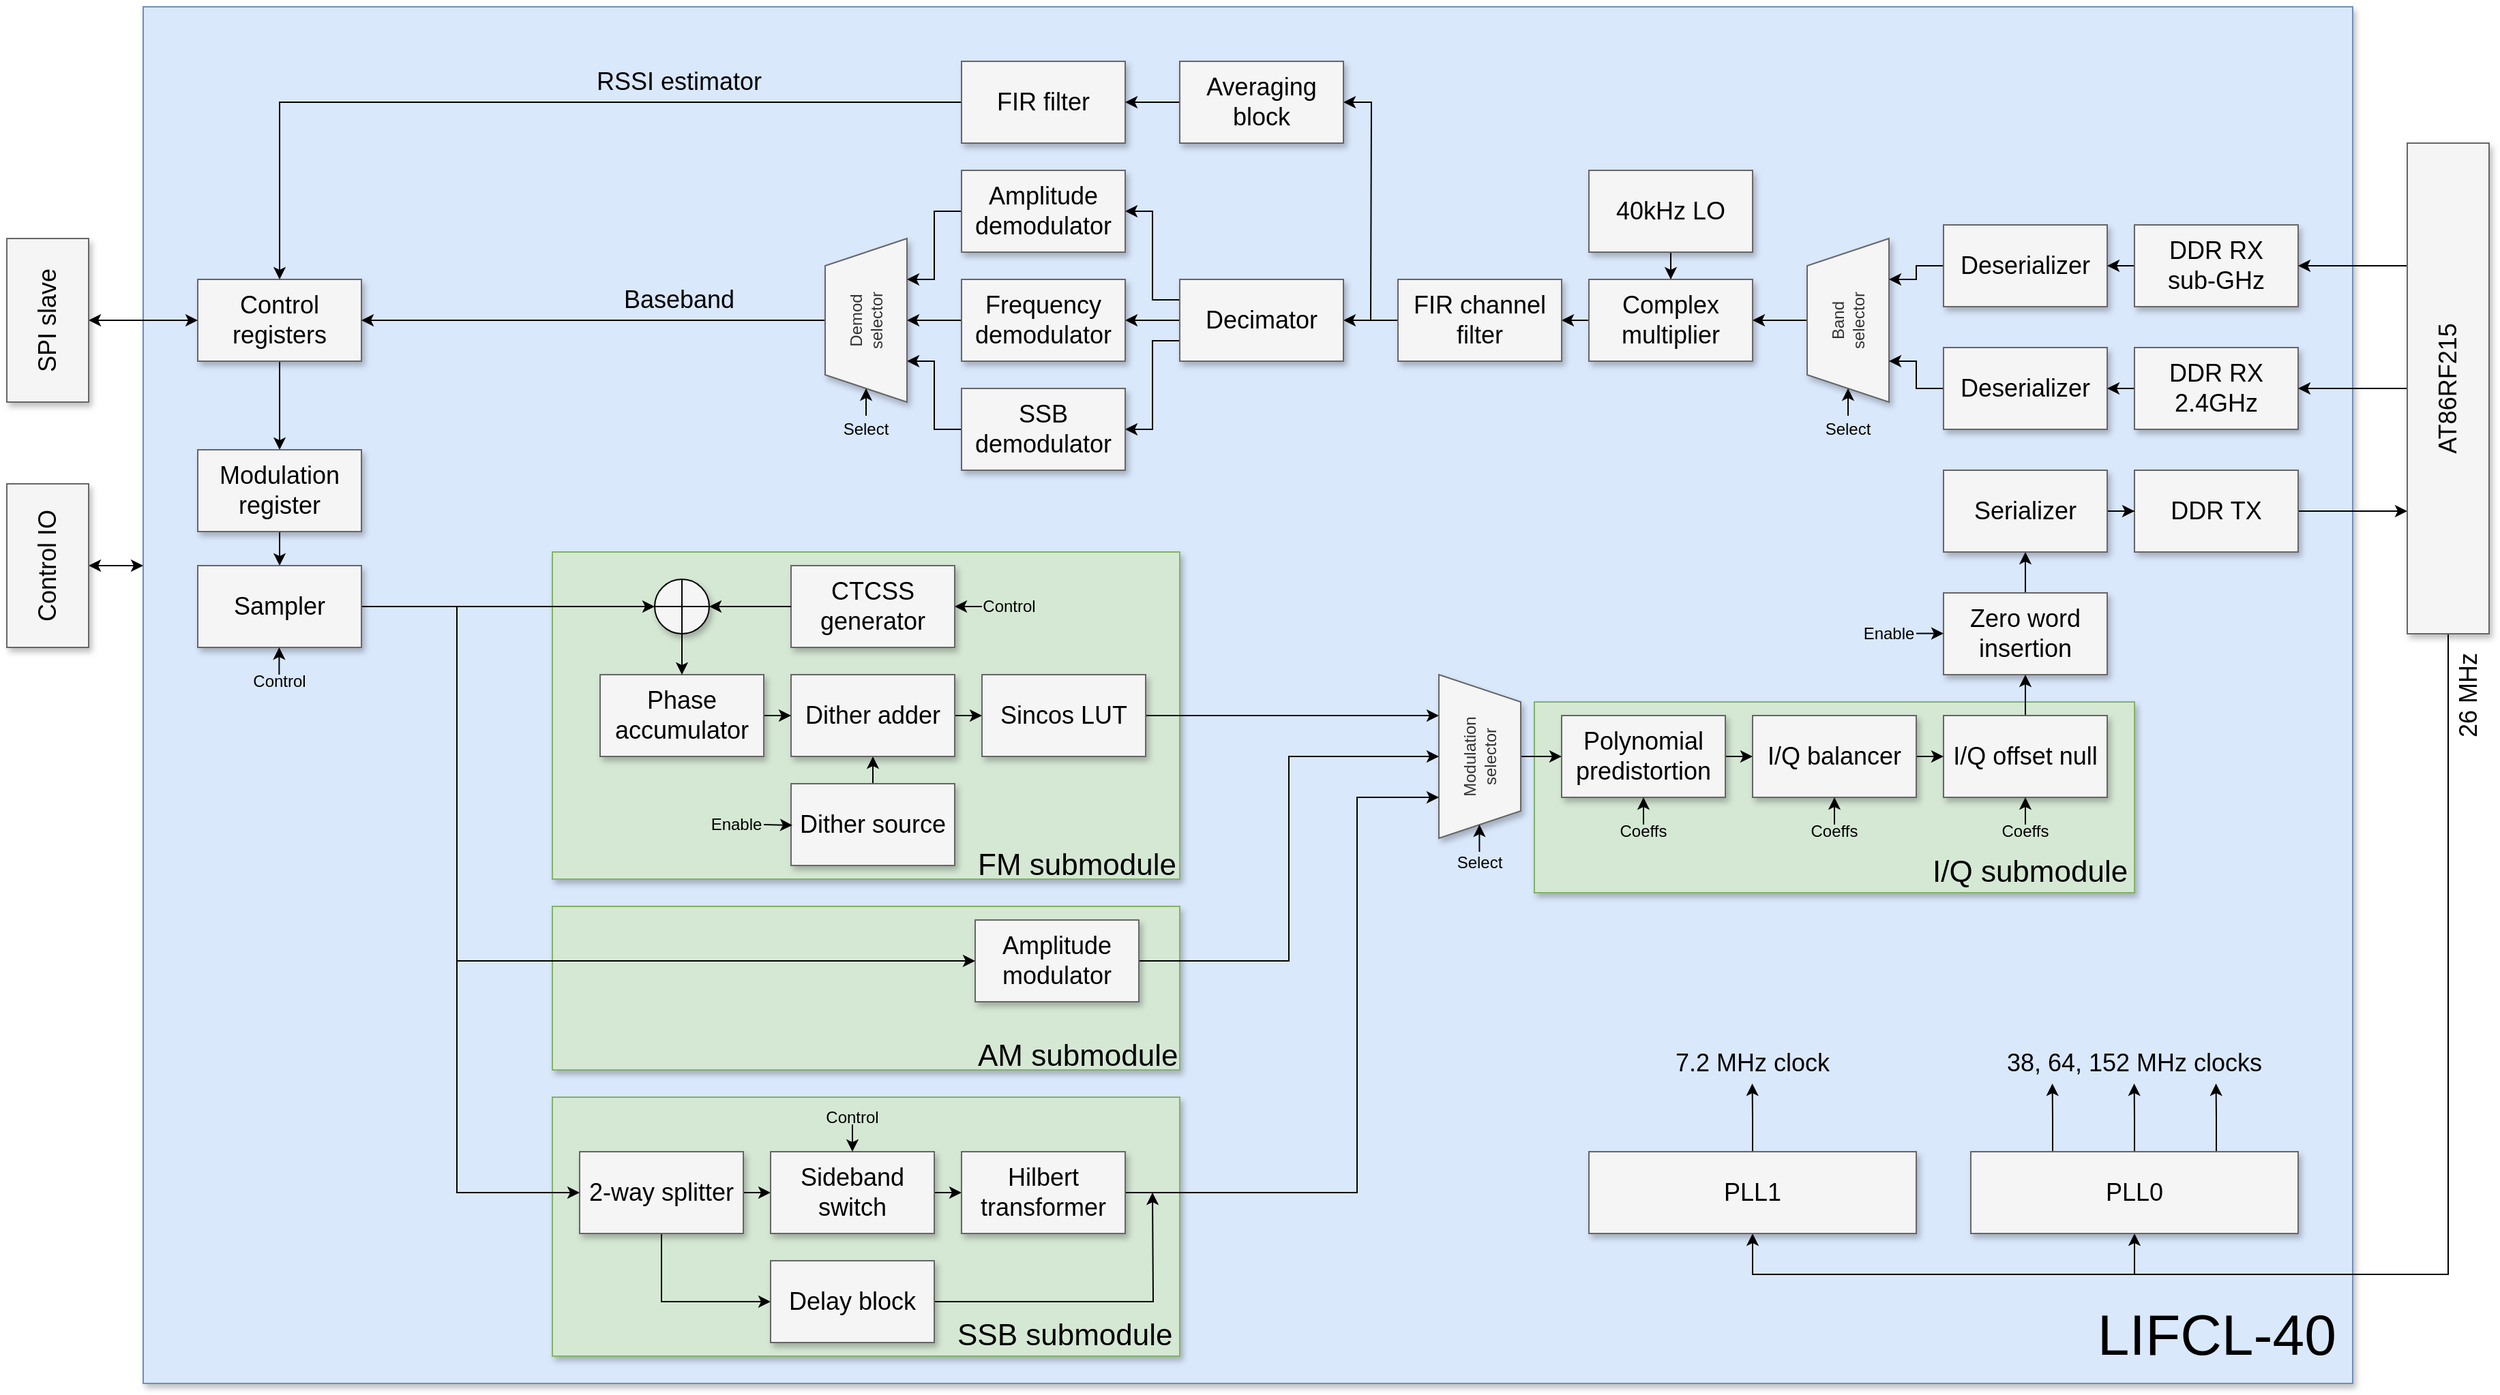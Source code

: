 <mxfile version="21.2.8" type="device">
  <diagram name="Page-1" id="90a13364-a465-7bf4-72fc-28e22215d7a0">
    <mxGraphModel dx="1945" dy="1930" grid="1" gridSize="10" guides="1" tooltips="1" connect="1" arrows="1" fold="1" page="1" pageScale="1.5" pageWidth="1920" pageHeight="1200" background="none" math="0" shadow="0">
      <root>
        <mxCell id="0" style=";html=1;" />
        <mxCell id="1" style=";html=1;" parent="0" />
        <mxCell id="Nv2ZJM5Azdes68pqQ0xc-96" value="" style="rounded=0;whiteSpace=wrap;html=1;shadow=1;glass=0;fillColor=#dae8fc;strokeColor=#6c8ebf;container=0;" parent="1" vertex="1">
          <mxGeometry x="600" y="480" width="1620" height="1010" as="geometry" />
        </mxCell>
        <mxCell id="YffSBHBRbh6OPDNjURyr-24" value="" style="rounded=0;whiteSpace=wrap;html=1;fillColor=#d5e8d4;strokeColor=#82b366;shadow=1;" parent="1" vertex="1">
          <mxGeometry x="1620" y="990" width="440" height="140" as="geometry" />
        </mxCell>
        <mxCell id="6D3V5bIXzJbrIAl-vdKd-8" value="" style="rounded=0;whiteSpace=wrap;html=1;fillColor=#d5e8d4;strokeColor=#82b366;shadow=1;" parent="1" vertex="1">
          <mxGeometry x="900" y="880" width="460" height="240" as="geometry" />
        </mxCell>
        <mxCell id="Nv2ZJM5Azdes68pqQ0xc-43" value="" style="edgeStyle=orthogonalEdgeStyle;rounded=0;orthogonalLoop=1;jettySize=auto;html=1;" parent="1" source="bJu8V4bGNB0CwvxjwAMf-3" target="Nv2ZJM5Azdes68pqQ0xc-41" edge="1">
          <mxGeometry relative="1" as="geometry" />
        </mxCell>
        <mxCell id="bJu8V4bGNB0CwvxjwAMf-3" value="DDR RX&lt;br&gt;sub-GHz" style="whiteSpace=wrap;html=1;shadow=1;fontSize=18;fillColor=#f5f5f5;strokeColor=#666666;" parent="1" vertex="1">
          <mxGeometry x="2060" y="640" width="120" height="60" as="geometry" />
        </mxCell>
        <mxCell id="Nv2ZJM5Azdes68pqQ0xc-44" value="" style="edgeStyle=orthogonalEdgeStyle;rounded=0;orthogonalLoop=1;jettySize=auto;html=1;" parent="1" source="bJu8V4bGNB0CwvxjwAMf-5" target="Nv2ZJM5Azdes68pqQ0xc-42" edge="1">
          <mxGeometry relative="1" as="geometry" />
        </mxCell>
        <mxCell id="bJu8V4bGNB0CwvxjwAMf-5" value="DDR RX&lt;br&gt;2.4GHz" style="whiteSpace=wrap;html=1;shadow=1;fontSize=18;fillColor=#f5f5f5;strokeColor=#666666;" parent="1" vertex="1">
          <mxGeometry x="2060" y="730" width="120" height="60" as="geometry" />
        </mxCell>
        <mxCell id="YffSBHBRbh6OPDNjURyr-13" style="edgeStyle=orthogonalEdgeStyle;rounded=0;orthogonalLoop=1;jettySize=auto;html=1;exitX=1;exitY=0.5;exitDx=0;exitDy=0;entryX=0.25;entryY=0;entryDx=0;entryDy=0;" parent="1" source="bJu8V4bGNB0CwvxjwAMf-6" target="Nv2ZJM5Azdes68pqQ0xc-15" edge="1">
          <mxGeometry relative="1" as="geometry" />
        </mxCell>
        <mxCell id="bJu8V4bGNB0CwvxjwAMf-6" value="DDR TX" style="whiteSpace=wrap;html=1;shadow=1;fontSize=18;fillColor=#f5f5f5;strokeColor=#666666;" parent="1" vertex="1">
          <mxGeometry x="2060" y="820" width="120" height="60" as="geometry" />
        </mxCell>
        <mxCell id="5j33_QuICFPkO5fonPvE-3" style="edgeStyle=orthogonalEdgeStyle;rounded=0;orthogonalLoop=1;jettySize=auto;html=1;exitX=0.5;exitY=0;exitDx=0;exitDy=0;" parent="1" source="bJu8V4bGNB0CwvxjwAMf-7" edge="1">
          <mxGeometry relative="1" as="geometry">
            <mxPoint x="1779.778" y="1270" as="targetPoint" />
          </mxGeometry>
        </mxCell>
        <mxCell id="5j33_QuICFPkO5fonPvE-12" style="edgeStyle=orthogonalEdgeStyle;rounded=0;orthogonalLoop=1;jettySize=auto;html=1;exitX=0.5;exitY=1;exitDx=0;exitDy=0;startArrow=classic;startFill=1;endArrow=none;endFill=0;" parent="1" source="bJu8V4bGNB0CwvxjwAMf-7" edge="1">
          <mxGeometry relative="1" as="geometry">
            <mxPoint x="2060" y="1410.0" as="targetPoint" />
            <Array as="points">
              <mxPoint x="1780" y="1410" />
            </Array>
          </mxGeometry>
        </mxCell>
        <mxCell id="bJu8V4bGNB0CwvxjwAMf-7" value="PLL1" style="whiteSpace=wrap;html=1;shadow=1;fontSize=18;fillColor=#f5f5f5;strokeColor=#666666;direction=east;" parent="1" vertex="1">
          <mxGeometry x="1660" y="1320" width="240" height="60" as="geometry" />
        </mxCell>
        <mxCell id="Nv2ZJM5Azdes68pqQ0xc-12" value="&lt;font style=&quot;font-size: 18px;&quot;&gt;7.2 MHz clock&lt;/font&gt;" style="text;html=1;strokeColor=none;fillColor=none;align=center;verticalAlign=middle;whiteSpace=wrap;rounded=0;direction=east;" parent="1" vertex="1">
          <mxGeometry x="1680" y="1240" width="200" height="30" as="geometry" />
        </mxCell>
        <mxCell id="Nv2ZJM5Azdes68pqQ0xc-106" style="edgeStyle=orthogonalEdgeStyle;rounded=0;orthogonalLoop=1;jettySize=auto;html=1;exitX=1;exitY=0.5;exitDx=0;exitDy=0;startArrow=none;startFill=0;endArrow=classic;endFill=1;" parent="1" source="Nv2ZJM5Azdes68pqQ0xc-13" target="Nv2ZJM5Azdes68pqQ0xc-25" edge="1">
          <mxGeometry relative="1" as="geometry" />
        </mxCell>
        <mxCell id="Nv2ZJM5Azdes68pqQ0xc-13" value="Phase accumulator" style="whiteSpace=wrap;html=1;shadow=1;fontSize=18;fillColor=#f5f5f5;strokeColor=#666666;" parent="1" vertex="1">
          <mxGeometry x="935" y="970" width="120" height="60" as="geometry" />
        </mxCell>
        <mxCell id="Nv2ZJM5Azdes68pqQ0xc-22" style="edgeStyle=orthogonalEdgeStyle;rounded=0;orthogonalLoop=1;jettySize=auto;html=1;exitX=0.75;exitY=0;exitDx=0;exitDy=0;entryX=1;entryY=0.5;entryDx=0;entryDy=0;" parent="1" source="Nv2ZJM5Azdes68pqQ0xc-15" target="bJu8V4bGNB0CwvxjwAMf-3" edge="1">
          <mxGeometry relative="1" as="geometry" />
        </mxCell>
        <mxCell id="Nv2ZJM5Azdes68pqQ0xc-23" style="edgeStyle=orthogonalEdgeStyle;rounded=0;orthogonalLoop=1;jettySize=auto;html=1;exitX=0.5;exitY=0;exitDx=0;exitDy=0;entryX=1;entryY=0.5;entryDx=0;entryDy=0;" parent="1" source="Nv2ZJM5Azdes68pqQ0xc-15" target="bJu8V4bGNB0CwvxjwAMf-5" edge="1">
          <mxGeometry relative="1" as="geometry" />
        </mxCell>
        <mxCell id="5j33_QuICFPkO5fonPvE-8" style="edgeStyle=orthogonalEdgeStyle;rounded=0;orthogonalLoop=1;jettySize=auto;html=1;exitX=0;exitY=0.5;exitDx=0;exitDy=0;entryX=0.5;entryY=1;entryDx=0;entryDy=0;" parent="1" source="Nv2ZJM5Azdes68pqQ0xc-15" target="H7sROJZ5ojz0b0a_24bi-4" edge="1">
          <mxGeometry relative="1" as="geometry">
            <Array as="points">
              <mxPoint x="2290" y="1410" />
              <mxPoint x="2060" y="1410" />
            </Array>
          </mxGeometry>
        </mxCell>
        <mxCell id="Nv2ZJM5Azdes68pqQ0xc-15" value="AT86RF215" style="whiteSpace=wrap;html=1;shadow=1;fontSize=18;fillColor=#f5f5f5;strokeColor=#666666;rotation=-90;" parent="1" vertex="1">
          <mxGeometry x="2110" y="730" width="360" height="60" as="geometry" />
        </mxCell>
        <mxCell id="Nv2ZJM5Azdes68pqQ0xc-100" style="edgeStyle=orthogonalEdgeStyle;rounded=0;orthogonalLoop=1;jettySize=auto;html=1;exitX=0.5;exitY=0;exitDx=0;exitDy=0;entryX=0.5;entryY=1;entryDx=0;entryDy=0;startArrow=none;startFill=0;" parent="1" source="Nv2ZJM5Azdes68pqQ0xc-24" target="Nv2ZJM5Azdes68pqQ0xc-25" edge="1">
          <mxGeometry relative="1" as="geometry" />
        </mxCell>
        <mxCell id="Nv2ZJM5Azdes68pqQ0xc-24" value="Dither source" style="whiteSpace=wrap;html=1;shadow=1;fontSize=18;fillColor=#f5f5f5;strokeColor=#666666;" parent="1" vertex="1">
          <mxGeometry x="1075" y="1050" width="120" height="60" as="geometry" />
        </mxCell>
        <mxCell id="Nv2ZJM5Azdes68pqQ0xc-107" style="edgeStyle=orthogonalEdgeStyle;rounded=0;orthogonalLoop=1;jettySize=auto;html=1;exitX=1;exitY=0.5;exitDx=0;exitDy=0;entryX=0;entryY=0.5;entryDx=0;entryDy=0;startArrow=none;startFill=0;endArrow=classic;endFill=1;" parent="1" source="Nv2ZJM5Azdes68pqQ0xc-25" target="Nv2ZJM5Azdes68pqQ0xc-28" edge="1">
          <mxGeometry relative="1" as="geometry" />
        </mxCell>
        <mxCell id="Nv2ZJM5Azdes68pqQ0xc-25" value="Dither adder" style="whiteSpace=wrap;html=1;shadow=1;fontSize=18;fillColor=#f5f5f5;strokeColor=#666666;" parent="1" vertex="1">
          <mxGeometry x="1075" y="970" width="120" height="60" as="geometry" />
        </mxCell>
        <mxCell id="H7sROJZ5ojz0b0a_24bi-111" style="edgeStyle=orthogonalEdgeStyle;rounded=0;orthogonalLoop=1;jettySize=auto;html=1;exitX=1;exitY=0.5;exitDx=0;exitDy=0;entryX=0.25;entryY=1;entryDx=0;entryDy=0;" parent="1" source="Nv2ZJM5Azdes68pqQ0xc-28" target="Nv2ZJM5Azdes68pqQ0xc-34" edge="1">
          <mxGeometry relative="1" as="geometry" />
        </mxCell>
        <mxCell id="Nv2ZJM5Azdes68pqQ0xc-28" value="Sincos LUT" style="whiteSpace=wrap;html=1;shadow=1;fontSize=18;fillColor=#f5f5f5;strokeColor=#666666;" parent="1" vertex="1">
          <mxGeometry x="1215" y="970" width="120" height="60" as="geometry" />
        </mxCell>
        <mxCell id="H7sROJZ5ojz0b0a_24bi-61" style="edgeStyle=orthogonalEdgeStyle;rounded=0;orthogonalLoop=1;jettySize=auto;html=1;exitX=0.5;exitY=1;exitDx=0;exitDy=0;entryX=0.5;entryY=0;entryDx=0;entryDy=0;" parent="1" source="Nv2ZJM5Azdes68pqQ0xc-31" target="Nv2ZJM5Azdes68pqQ0xc-62" edge="1">
          <mxGeometry relative="1" as="geometry" />
        </mxCell>
        <mxCell id="Nv2ZJM5Azdes68pqQ0xc-31" value="Control registers" style="whiteSpace=wrap;html=1;shadow=1;fontSize=18;fillColor=#f5f5f5;strokeColor=#666666;" parent="1" vertex="1">
          <mxGeometry x="640" y="680" width="120" height="60" as="geometry" />
        </mxCell>
        <mxCell id="6D3V5bIXzJbrIAl-vdKd-28" value="" style="edgeStyle=orthogonalEdgeStyle;rounded=0;orthogonalLoop=1;jettySize=auto;html=1;startArrow=classic;startFill=1;endArrow=classic;endFill=1;" parent="1" source="Nv2ZJM5Azdes68pqQ0xc-32" target="Nv2ZJM5Azdes68pqQ0xc-31" edge="1">
          <mxGeometry relative="1" as="geometry" />
        </mxCell>
        <mxCell id="Nv2ZJM5Azdes68pqQ0xc-32" value="SPI slave" style="whiteSpace=wrap;html=1;shadow=1;fontSize=18;fillColor=#f5f5f5;strokeColor=#666666;direction=east;rotation=-90;" parent="1" vertex="1">
          <mxGeometry x="470" y="680" width="120" height="60" as="geometry" />
        </mxCell>
        <mxCell id="Nv2ZJM5Azdes68pqQ0xc-50" value="" style="edgeStyle=orthogonalEdgeStyle;rounded=0;orthogonalLoop=1;jettySize=auto;html=1;" parent="1" source="Nv2ZJM5Azdes68pqQ0xc-33" target="Nv2ZJM5Azdes68pqQ0xc-35" edge="1">
          <mxGeometry relative="1" as="geometry" />
        </mxCell>
        <mxCell id="Nv2ZJM5Azdes68pqQ0xc-33" value="40kHz LO" style="whiteSpace=wrap;html=1;shadow=1;fontSize=18;fillColor=#f5f5f5;strokeColor=#666666;glass=0;" parent="1" vertex="1">
          <mxGeometry x="1660" y="600" width="120" height="60" as="geometry" />
        </mxCell>
        <mxCell id="YffSBHBRbh6OPDNjURyr-9" style="edgeStyle=orthogonalEdgeStyle;rounded=0;orthogonalLoop=1;jettySize=auto;html=1;exitX=0.5;exitY=0;exitDx=0;exitDy=0;entryX=0;entryY=0.5;entryDx=0;entryDy=0;" parent="1" source="Nv2ZJM5Azdes68pqQ0xc-34" target="6D3V5bIXzJbrIAl-vdKd-2" edge="1">
          <mxGeometry relative="1" as="geometry" />
        </mxCell>
        <mxCell id="Nv2ZJM5Azdes68pqQ0xc-34" value="Modulation&lt;br&gt;selector" style="shape=trapezoid;perimeter=trapezoidPerimeter;whiteSpace=wrap;html=1;fixedSize=1;fillColor=#f5f5f5;fontColor=#333333;strokeColor=#666666;shadow=1;direction=west;rotation=-90;" parent="1" vertex="1">
          <mxGeometry x="1520" y="1000" width="120" height="60" as="geometry" />
        </mxCell>
        <mxCell id="Nv2ZJM5Azdes68pqQ0xc-51" style="edgeStyle=orthogonalEdgeStyle;rounded=0;orthogonalLoop=1;jettySize=auto;html=1;exitX=0;exitY=0.5;exitDx=0;exitDy=0;entryX=1;entryY=0.5;entryDx=0;entryDy=0;" parent="1" source="Nv2ZJM5Azdes68pqQ0xc-35" target="Nv2ZJM5Azdes68pqQ0xc-46" edge="1">
          <mxGeometry relative="1" as="geometry" />
        </mxCell>
        <mxCell id="Nv2ZJM5Azdes68pqQ0xc-35" value="Complex multiplier" style="whiteSpace=wrap;html=1;shadow=1;fontSize=18;fillColor=#f5f5f5;strokeColor=#666666;glass=0;" parent="1" vertex="1">
          <mxGeometry x="1660" y="680" width="120" height="60" as="geometry" />
        </mxCell>
        <mxCell id="6D3V5bIXzJbrIAl-vdKd-20" style="edgeStyle=orthogonalEdgeStyle;rounded=0;orthogonalLoop=1;jettySize=auto;html=1;exitX=0.5;exitY=0;exitDx=0;exitDy=0;entryX=1;entryY=0.5;entryDx=0;entryDy=0;startArrow=none;startFill=0;endArrow=classic;endFill=1;" parent="1" source="Nv2ZJM5Azdes68pqQ0xc-36" target="Nv2ZJM5Azdes68pqQ0xc-35" edge="1">
          <mxGeometry relative="1" as="geometry" />
        </mxCell>
        <mxCell id="Nv2ZJM5Azdes68pqQ0xc-36" value="Band&lt;br&gt;selector" style="shape=trapezoid;perimeter=trapezoidPerimeter;whiteSpace=wrap;html=1;fixedSize=1;fillColor=#f5f5f5;fontColor=#333333;strokeColor=#666666;shadow=1;direction=east;rotation=-90;" parent="1" vertex="1">
          <mxGeometry x="1790" y="680" width="120" height="60" as="geometry" />
        </mxCell>
        <mxCell id="6D3V5bIXzJbrIAl-vdKd-22" style="edgeStyle=orthogonalEdgeStyle;rounded=0;orthogonalLoop=1;jettySize=auto;html=1;exitX=0;exitY=0.5;exitDx=0;exitDy=0;entryX=0.75;entryY=1;entryDx=0;entryDy=0;startArrow=none;startFill=0;endArrow=classic;endFill=1;" parent="1" source="Nv2ZJM5Azdes68pqQ0xc-41" target="Nv2ZJM5Azdes68pqQ0xc-36" edge="1">
          <mxGeometry relative="1" as="geometry" />
        </mxCell>
        <mxCell id="Nv2ZJM5Azdes68pqQ0xc-41" value="Deserializer" style="whiteSpace=wrap;html=1;shadow=1;fontSize=18;fillColor=#f5f5f5;strokeColor=#666666;glass=0;" parent="1" vertex="1">
          <mxGeometry x="1920" y="640" width="120" height="60" as="geometry" />
        </mxCell>
        <mxCell id="6D3V5bIXzJbrIAl-vdKd-23" style="edgeStyle=orthogonalEdgeStyle;rounded=0;orthogonalLoop=1;jettySize=auto;html=1;exitX=0;exitY=0.5;exitDx=0;exitDy=0;entryX=0.25;entryY=1;entryDx=0;entryDy=0;startArrow=none;startFill=0;endArrow=classic;endFill=1;" parent="1" source="Nv2ZJM5Azdes68pqQ0xc-42" target="Nv2ZJM5Azdes68pqQ0xc-36" edge="1">
          <mxGeometry relative="1" as="geometry" />
        </mxCell>
        <mxCell id="Nv2ZJM5Azdes68pqQ0xc-42" value="Deserializer" style="whiteSpace=wrap;html=1;shadow=1;fontSize=18;fillColor=#f5f5f5;strokeColor=#666666;glass=0;" parent="1" vertex="1">
          <mxGeometry x="1920" y="730" width="120" height="60" as="geometry" />
        </mxCell>
        <mxCell id="Nv2ZJM5Azdes68pqQ0xc-53" style="edgeStyle=orthogonalEdgeStyle;rounded=0;orthogonalLoop=1;jettySize=auto;html=1;exitX=0;exitY=0.5;exitDx=0;exitDy=0;entryX=1;entryY=0.5;entryDx=0;entryDy=0;" parent="1" source="Nv2ZJM5Azdes68pqQ0xc-46" target="Nv2ZJM5Azdes68pqQ0xc-52" edge="1">
          <mxGeometry relative="1" as="geometry" />
        </mxCell>
        <mxCell id="Nv2ZJM5Azdes68pqQ0xc-46" value="FIR channel filter" style="whiteSpace=wrap;html=1;shadow=1;fontSize=18;fillColor=#f5f5f5;strokeColor=#666666;glass=0;" parent="1" vertex="1">
          <mxGeometry x="1520" y="680" width="120" height="60" as="geometry" />
        </mxCell>
        <mxCell id="Nv2ZJM5Azdes68pqQ0xc-56" style="edgeStyle=orthogonalEdgeStyle;rounded=0;orthogonalLoop=1;jettySize=auto;html=1;exitX=0;exitY=0.25;exitDx=0;exitDy=0;entryX=1;entryY=0.5;entryDx=0;entryDy=0;" parent="1" source="Nv2ZJM5Azdes68pqQ0xc-52" target="Nv2ZJM5Azdes68pqQ0xc-54" edge="1">
          <mxGeometry relative="1" as="geometry" />
        </mxCell>
        <mxCell id="Nv2ZJM5Azdes68pqQ0xc-58" value="" style="edgeStyle=orthogonalEdgeStyle;rounded=0;orthogonalLoop=1;jettySize=auto;html=1;" parent="1" source="Nv2ZJM5Azdes68pqQ0xc-52" target="Nv2ZJM5Azdes68pqQ0xc-55" edge="1">
          <mxGeometry relative="1" as="geometry" />
        </mxCell>
        <mxCell id="Nv2ZJM5Azdes68pqQ0xc-60" style="edgeStyle=orthogonalEdgeStyle;rounded=0;orthogonalLoop=1;jettySize=auto;html=1;exitX=0;exitY=0.75;exitDx=0;exitDy=0;entryX=1;entryY=0.5;entryDx=0;entryDy=0;" parent="1" source="Nv2ZJM5Azdes68pqQ0xc-52" target="Nv2ZJM5Azdes68pqQ0xc-59" edge="1">
          <mxGeometry relative="1" as="geometry" />
        </mxCell>
        <mxCell id="Nv2ZJM5Azdes68pqQ0xc-52" value="Decimator" style="whiteSpace=wrap;html=1;shadow=1;fontSize=18;fillColor=#f5f5f5;strokeColor=#666666;glass=0;" parent="1" vertex="1">
          <mxGeometry x="1360" y="680" width="120" height="60" as="geometry" />
        </mxCell>
        <mxCell id="Nv2ZJM5Azdes68pqQ0xc-75" style="edgeStyle=orthogonalEdgeStyle;rounded=0;orthogonalLoop=1;jettySize=auto;html=1;exitX=0;exitY=0.5;exitDx=0;exitDy=0;entryX=0.75;entryY=1;entryDx=0;entryDy=0;" parent="1" source="Nv2ZJM5Azdes68pqQ0xc-54" target="Nv2ZJM5Azdes68pqQ0xc-71" edge="1">
          <mxGeometry relative="1" as="geometry" />
        </mxCell>
        <mxCell id="Nv2ZJM5Azdes68pqQ0xc-54" value="Amplitude demodulator" style="whiteSpace=wrap;html=1;shadow=1;fontSize=18;fillColor=#f5f5f5;strokeColor=#666666;glass=0;" parent="1" vertex="1">
          <mxGeometry x="1200" y="600" width="120" height="60" as="geometry" />
        </mxCell>
        <mxCell id="Nv2ZJM5Azdes68pqQ0xc-73" value="" style="edgeStyle=orthogonalEdgeStyle;rounded=0;orthogonalLoop=1;jettySize=auto;html=1;" parent="1" source="Nv2ZJM5Azdes68pqQ0xc-55" target="Nv2ZJM5Azdes68pqQ0xc-71" edge="1">
          <mxGeometry relative="1" as="geometry" />
        </mxCell>
        <mxCell id="Nv2ZJM5Azdes68pqQ0xc-55" value="Frequency demodulator" style="whiteSpace=wrap;html=1;shadow=1;fontSize=18;fillColor=#f5f5f5;strokeColor=#666666;glass=0;" parent="1" vertex="1">
          <mxGeometry x="1200" y="680" width="120" height="60" as="geometry" />
        </mxCell>
        <mxCell id="Nv2ZJM5Azdes68pqQ0xc-74" style="edgeStyle=orthogonalEdgeStyle;rounded=0;orthogonalLoop=1;jettySize=auto;html=1;exitX=0;exitY=0.5;exitDx=0;exitDy=0;entryX=0.25;entryY=1;entryDx=0;entryDy=0;" parent="1" source="Nv2ZJM5Azdes68pqQ0xc-59" target="Nv2ZJM5Azdes68pqQ0xc-71" edge="1">
          <mxGeometry relative="1" as="geometry" />
        </mxCell>
        <mxCell id="Nv2ZJM5Azdes68pqQ0xc-59" value="SSB demodulator" style="whiteSpace=wrap;html=1;shadow=1;fontSize=18;fillColor=#f5f5f5;strokeColor=#666666;glass=0;" parent="1" vertex="1">
          <mxGeometry x="1200" y="760" width="120" height="60" as="geometry" />
        </mxCell>
        <mxCell id="H7sROJZ5ojz0b0a_24bi-118" style="edgeStyle=orthogonalEdgeStyle;rounded=0;orthogonalLoop=1;jettySize=auto;html=1;exitX=0.5;exitY=1;exitDx=0;exitDy=0;entryX=0.5;entryY=0;entryDx=0;entryDy=0;" parent="1" source="Nv2ZJM5Azdes68pqQ0xc-62" target="H7sROJZ5ojz0b0a_24bi-104" edge="1">
          <mxGeometry relative="1" as="geometry" />
        </mxCell>
        <mxCell id="Nv2ZJM5Azdes68pqQ0xc-62" value="Modulation register" style="whiteSpace=wrap;html=1;shadow=1;fontSize=18;fillColor=#f5f5f5;strokeColor=#666666;glass=0;" parent="1" vertex="1">
          <mxGeometry x="640" y="805" width="120" height="60" as="geometry" />
        </mxCell>
        <mxCell id="H7sROJZ5ojz0b0a_24bi-69" style="edgeStyle=orthogonalEdgeStyle;rounded=0;orthogonalLoop=1;jettySize=auto;html=1;exitX=0.5;exitY=0;exitDx=0;exitDy=0;entryX=0.5;entryY=1;entryDx=0;entryDy=0;" parent="1" source="Nv2ZJM5Azdes68pqQ0xc-68" target="Nv2ZJM5Azdes68pqQ0xc-69" edge="1">
          <mxGeometry relative="1" as="geometry" />
        </mxCell>
        <mxCell id="Nv2ZJM5Azdes68pqQ0xc-68" value="Zero word&lt;br&gt;insertion" style="whiteSpace=wrap;html=1;shadow=1;fontSize=18;fillColor=#f5f5f5;strokeColor=#666666;glass=0;" parent="1" vertex="1">
          <mxGeometry x="1920" y="910" width="120" height="60" as="geometry" />
        </mxCell>
        <mxCell id="Nv2ZJM5Azdes68pqQ0xc-84" value="" style="edgeStyle=orthogonalEdgeStyle;rounded=0;orthogonalLoop=1;jettySize=auto;html=1;" parent="1" source="Nv2ZJM5Azdes68pqQ0xc-69" target="bJu8V4bGNB0CwvxjwAMf-6" edge="1">
          <mxGeometry relative="1" as="geometry" />
        </mxCell>
        <mxCell id="Nv2ZJM5Azdes68pqQ0xc-69" value="Serializer" style="whiteSpace=wrap;html=1;shadow=1;fontSize=18;fillColor=#f5f5f5;strokeColor=#666666;glass=0;" parent="1" vertex="1">
          <mxGeometry x="1920" y="820" width="120" height="60" as="geometry" />
        </mxCell>
        <mxCell id="Nv2ZJM5Azdes68pqQ0xc-88" value="" style="edgeStyle=orthogonalEdgeStyle;rounded=0;orthogonalLoop=1;jettySize=auto;html=1;" parent="1" source="Nv2ZJM5Azdes68pqQ0xc-71" target="Nv2ZJM5Azdes68pqQ0xc-31" edge="1">
          <mxGeometry relative="1" as="geometry" />
        </mxCell>
        <mxCell id="Nv2ZJM5Azdes68pqQ0xc-71" value="Demod&lt;br&gt;selector" style="shape=trapezoid;perimeter=trapezoidPerimeter;whiteSpace=wrap;html=1;fixedSize=1;fillColor=#f5f5f5;fontColor=#333333;strokeColor=#666666;shadow=1;direction=east;rotation=-90;" parent="1" vertex="1">
          <mxGeometry x="1070" y="680" width="120" height="60" as="geometry" />
        </mxCell>
        <mxCell id="Nv2ZJM5Azdes68pqQ0xc-79" value="Enable" style="text;html=1;strokeColor=none;fillColor=none;align=center;verticalAlign=middle;whiteSpace=wrap;rounded=0;" parent="1" vertex="1">
          <mxGeometry x="935" y="1065" width="200" height="30" as="geometry" />
        </mxCell>
        <mxCell id="Nv2ZJM5Azdes68pqQ0xc-80" value="" style="edgeStyle=orthogonalEdgeStyle;rounded=0;orthogonalLoop=1;jettySize=auto;html=1;" parent="1" edge="1">
          <mxGeometry relative="1" as="geometry">
            <mxPoint x="1579.71" y="1100" as="sourcePoint" />
            <mxPoint x="1579.71" y="1080" as="targetPoint" />
          </mxGeometry>
        </mxCell>
        <mxCell id="Nv2ZJM5Azdes68pqQ0xc-81" value="Select" style="text;html=1;strokeColor=none;fillColor=none;align=center;verticalAlign=middle;whiteSpace=wrap;rounded=0;" parent="1" vertex="1">
          <mxGeometry x="1480" y="1093" width="200" height="30" as="geometry" />
        </mxCell>
        <mxCell id="Nv2ZJM5Azdes68pqQ0xc-82" value="" style="edgeStyle=orthogonalEdgeStyle;rounded=0;orthogonalLoop=1;jettySize=auto;html=1;" parent="1" edge="1">
          <mxGeometry relative="1" as="geometry">
            <mxPoint x="1850" y="780" as="sourcePoint" />
            <mxPoint x="1850" y="760" as="targetPoint" />
          </mxGeometry>
        </mxCell>
        <mxCell id="Nv2ZJM5Azdes68pqQ0xc-83" value="Select" style="text;html=1;strokeColor=none;fillColor=none;align=center;verticalAlign=middle;whiteSpace=wrap;rounded=0;" parent="1" vertex="1">
          <mxGeometry x="1750" y="775" width="200" height="30" as="geometry" />
        </mxCell>
        <mxCell id="Nv2ZJM5Azdes68pqQ0xc-86" value="Enable" style="text;html=1;strokeColor=none;fillColor=none;align=center;verticalAlign=middle;whiteSpace=wrap;rounded=0;" parent="1" vertex="1">
          <mxGeometry x="1780" y="925" width="200" height="30" as="geometry" />
        </mxCell>
        <mxCell id="6D3V5bIXzJbrIAl-vdKd-27" value="" style="edgeStyle=orthogonalEdgeStyle;rounded=0;orthogonalLoop=1;jettySize=auto;html=1;startArrow=classic;startFill=1;endArrow=classic;endFill=1;" parent="1" source="Nv2ZJM5Azdes68pqQ0xc-90" edge="1">
          <mxGeometry relative="1" as="geometry">
            <mxPoint x="600" y="890" as="targetPoint" />
          </mxGeometry>
        </mxCell>
        <mxCell id="Nv2ZJM5Azdes68pqQ0xc-90" value="Control IO" style="whiteSpace=wrap;html=1;shadow=1;fontSize=18;fillColor=#f5f5f5;strokeColor=#666666;direction=east;rotation=-90;" parent="1" vertex="1">
          <mxGeometry x="470" y="860" width="120" height="60" as="geometry" />
        </mxCell>
        <mxCell id="Nv2ZJM5Azdes68pqQ0xc-94" value="" style="edgeStyle=orthogonalEdgeStyle;rounded=0;orthogonalLoop=1;jettySize=auto;html=1;" parent="1" edge="1">
          <mxGeometry relative="1" as="geometry">
            <mxPoint x="1130" y="780" as="sourcePoint" />
            <mxPoint x="1130" y="760" as="targetPoint" />
          </mxGeometry>
        </mxCell>
        <mxCell id="Nv2ZJM5Azdes68pqQ0xc-95" value="Select" style="text;html=1;strokeColor=none;fillColor=none;align=center;verticalAlign=middle;whiteSpace=wrap;rounded=0;" parent="1" vertex="1">
          <mxGeometry x="1030" y="775" width="200" height="30" as="geometry" />
        </mxCell>
        <mxCell id="Nv2ZJM5Azdes68pqQ0xc-99" value="" style="edgeStyle=orthogonalEdgeStyle;rounded=0;orthogonalLoop=1;jettySize=auto;html=1;startArrow=none;startFill=0;" parent="1" target="Nv2ZJM5Azdes68pqQ0xc-24" edge="1">
          <mxGeometry relative="1" as="geometry">
            <mxPoint x="1055" y="1080" as="sourcePoint" />
          </mxGeometry>
        </mxCell>
        <mxCell id="Nv2ZJM5Azdes68pqQ0xc-109" value="LIFCL-40" style="text;html=1;strokeColor=none;fillColor=none;align=right;verticalAlign=middle;whiteSpace=wrap;rounded=0;fontSize=42;" parent="1" vertex="1">
          <mxGeometry x="2010" y="1440" width="200" height="30" as="geometry" />
        </mxCell>
        <mxCell id="YffSBHBRbh6OPDNjURyr-10" style="edgeStyle=orthogonalEdgeStyle;rounded=0;orthogonalLoop=1;jettySize=auto;html=1;exitX=1;exitY=0.5;exitDx=0;exitDy=0;entryX=0;entryY=0.5;entryDx=0;entryDy=0;" parent="1" source="6D3V5bIXzJbrIAl-vdKd-2" target="YffSBHBRbh6OPDNjURyr-1" edge="1">
          <mxGeometry relative="1" as="geometry" />
        </mxCell>
        <mxCell id="6D3V5bIXzJbrIAl-vdKd-2" value="Polynomial predistortion" style="whiteSpace=wrap;html=1;shadow=1;fontSize=18;fillColor=#f5f5f5;strokeColor=#666666;glass=0;" parent="1" vertex="1">
          <mxGeometry x="1640" y="1000" width="120" height="60" as="geometry" />
        </mxCell>
        <mxCell id="YffSBHBRbh6OPDNjURyr-15" style="edgeStyle=orthogonalEdgeStyle;rounded=0;orthogonalLoop=1;jettySize=auto;html=1;exitX=0.5;exitY=0;exitDx=0;exitDy=0;entryX=0.5;entryY=1;entryDx=0;entryDy=0;" parent="1" source="6D3V5bIXzJbrIAl-vdKd-5" target="Nv2ZJM5Azdes68pqQ0xc-68" edge="1">
          <mxGeometry relative="1" as="geometry" />
        </mxCell>
        <mxCell id="6D3V5bIXzJbrIAl-vdKd-5" value="I/Q offset null" style="whiteSpace=wrap;html=1;shadow=1;fontSize=18;fillColor=#f5f5f5;strokeColor=#666666;glass=0;" parent="1" vertex="1">
          <mxGeometry x="1920" y="1000" width="120" height="60" as="geometry" />
        </mxCell>
        <mxCell id="6D3V5bIXzJbrIAl-vdKd-9" value="FM submodule" style="text;html=1;strokeColor=none;fillColor=none;align=left;verticalAlign=middle;whiteSpace=wrap;rounded=0;fontSize=22;" parent="1" vertex="1">
          <mxGeometry x="1210" y="1095" width="250" height="30" as="geometry" />
        </mxCell>
        <mxCell id="YffSBHBRbh6OPDNjURyr-11" style="edgeStyle=orthogonalEdgeStyle;rounded=0;orthogonalLoop=1;jettySize=auto;html=1;exitX=1;exitY=0.5;exitDx=0;exitDy=0;entryX=0;entryY=0.5;entryDx=0;entryDy=0;" parent="1" source="YffSBHBRbh6OPDNjURyr-1" target="6D3V5bIXzJbrIAl-vdKd-5" edge="1">
          <mxGeometry relative="1" as="geometry" />
        </mxCell>
        <mxCell id="YffSBHBRbh6OPDNjURyr-1" value="I/Q balancer" style="whiteSpace=wrap;html=1;shadow=1;fontSize=18;fillColor=#f5f5f5;strokeColor=#666666;glass=0;" parent="1" vertex="1">
          <mxGeometry x="1780" y="1000" width="120" height="60" as="geometry" />
        </mxCell>
        <mxCell id="YffSBHBRbh6OPDNjURyr-5" value="Coeffs" style="text;html=1;strokeColor=none;fillColor=none;align=center;verticalAlign=middle;whiteSpace=wrap;rounded=0;" parent="1" vertex="1">
          <mxGeometry x="1600" y="1070" width="200" height="30" as="geometry" />
        </mxCell>
        <mxCell id="YffSBHBRbh6OPDNjURyr-19" value="" style="edgeStyle=orthogonalEdgeStyle;rounded=0;orthogonalLoop=1;jettySize=auto;html=1;exitX=0.5;exitY=0.333;exitDx=0;exitDy=0;exitPerimeter=0;entryX=0.5;entryY=1;entryDx=0;entryDy=0;" parent="1" source="YffSBHBRbh6OPDNjURyr-5" target="6D3V5bIXzJbrIAl-vdKd-2" edge="1">
          <mxGeometry relative="1" as="geometry">
            <mxPoint x="1710" y="990" as="sourcePoint" />
            <mxPoint x="1709.7" y="1010" as="targetPoint" />
            <Array as="points">
              <mxPoint x="1700" y="1070" />
              <mxPoint x="1700" y="1070" />
            </Array>
          </mxGeometry>
        </mxCell>
        <mxCell id="YffSBHBRbh6OPDNjURyr-20" value="Coeffs" style="text;html=1;strokeColor=none;fillColor=none;align=center;verticalAlign=middle;whiteSpace=wrap;rounded=0;" parent="1" vertex="1">
          <mxGeometry x="1740" y="1070" width="200" height="30" as="geometry" />
        </mxCell>
        <mxCell id="YffSBHBRbh6OPDNjURyr-21" value="" style="edgeStyle=orthogonalEdgeStyle;rounded=0;orthogonalLoop=1;jettySize=auto;html=1;exitX=0.5;exitY=0.333;exitDx=0;exitDy=0;exitPerimeter=0;entryX=0.5;entryY=1;entryDx=0;entryDy=0;" parent="1" source="YffSBHBRbh6OPDNjURyr-20" edge="1">
          <mxGeometry relative="1" as="geometry">
            <mxPoint x="1850" y="990" as="sourcePoint" />
            <mxPoint x="1840" y="1060.0" as="targetPoint" />
            <Array as="points">
              <mxPoint x="1840" y="1070" />
              <mxPoint x="1840" y="1070" />
            </Array>
          </mxGeometry>
        </mxCell>
        <mxCell id="YffSBHBRbh6OPDNjURyr-22" value="Coeffs" style="text;html=1;strokeColor=none;fillColor=none;align=center;verticalAlign=middle;whiteSpace=wrap;rounded=0;" parent="1" vertex="1">
          <mxGeometry x="1880" y="1070" width="200" height="30" as="geometry" />
        </mxCell>
        <mxCell id="YffSBHBRbh6OPDNjURyr-23" value="" style="edgeStyle=orthogonalEdgeStyle;rounded=0;orthogonalLoop=1;jettySize=auto;html=1;exitX=0.5;exitY=0.333;exitDx=0;exitDy=0;exitPerimeter=0;entryX=0.5;entryY=1;entryDx=0;entryDy=0;" parent="1" source="YffSBHBRbh6OPDNjURyr-22" edge="1">
          <mxGeometry relative="1" as="geometry">
            <mxPoint x="1990" y="990" as="sourcePoint" />
            <mxPoint x="1980" y="1060.0" as="targetPoint" />
            <Array as="points">
              <mxPoint x="1980" y="1070" />
              <mxPoint x="1980" y="1070" />
            </Array>
          </mxGeometry>
        </mxCell>
        <mxCell id="YffSBHBRbh6OPDNjURyr-25" value="I/Q submodule" style="text;html=1;strokeColor=none;fillColor=none;align=left;verticalAlign=middle;whiteSpace=wrap;rounded=0;fontSize=22;" parent="1" vertex="1">
          <mxGeometry x="1910" y="1100" width="250" height="30" as="geometry" />
        </mxCell>
        <mxCell id="5j33_QuICFPkO5fonPvE-5" style="edgeStyle=orthogonalEdgeStyle;rounded=0;orthogonalLoop=1;jettySize=auto;html=1;exitX=0.25;exitY=0;exitDx=0;exitDy=0;" parent="1" source="H7sROJZ5ojz0b0a_24bi-4" edge="1">
          <mxGeometry relative="1" as="geometry">
            <mxPoint x="1999.778" y="1270" as="targetPoint" />
          </mxGeometry>
        </mxCell>
        <mxCell id="5j33_QuICFPkO5fonPvE-6" style="edgeStyle=orthogonalEdgeStyle;rounded=0;orthogonalLoop=1;jettySize=auto;html=1;exitX=0.5;exitY=0;exitDx=0;exitDy=0;" parent="1" source="H7sROJZ5ojz0b0a_24bi-4" edge="1">
          <mxGeometry relative="1" as="geometry">
            <mxPoint x="2059.778" y="1270" as="targetPoint" />
          </mxGeometry>
        </mxCell>
        <mxCell id="5j33_QuICFPkO5fonPvE-7" style="edgeStyle=orthogonalEdgeStyle;rounded=0;orthogonalLoop=1;jettySize=auto;html=1;exitX=0.75;exitY=0;exitDx=0;exitDy=0;" parent="1" source="H7sROJZ5ojz0b0a_24bi-4" edge="1">
          <mxGeometry relative="1" as="geometry">
            <mxPoint x="2119.778" y="1270" as="targetPoint" />
          </mxGeometry>
        </mxCell>
        <mxCell id="H7sROJZ5ojz0b0a_24bi-4" value="PLL0" style="whiteSpace=wrap;html=1;shadow=1;fontSize=18;fillColor=#f5f5f5;strokeColor=#666666;direction=east;" parent="1" vertex="1">
          <mxGeometry x="1940" y="1320" width="240" height="60" as="geometry" />
        </mxCell>
        <mxCell id="H7sROJZ5ojz0b0a_24bi-5" value="&lt;font style=&quot;font-size: 18px;&quot;&gt;38, 64, 152 MHz clocks&lt;/font&gt;" style="text;html=1;strokeColor=none;fillColor=none;align=center;verticalAlign=middle;whiteSpace=wrap;rounded=0;direction=east;" parent="1" vertex="1">
          <mxGeometry x="1960" y="1240" width="200" height="30" as="geometry" />
        </mxCell>
        <mxCell id="H7sROJZ5ojz0b0a_24bi-9" value="CTCSS generator" style="whiteSpace=wrap;html=1;shadow=1;fontSize=18;fillColor=#f5f5f5;strokeColor=#666666;" parent="1" vertex="1">
          <mxGeometry x="1075" y="890" width="120" height="60" as="geometry" />
        </mxCell>
        <mxCell id="H7sROJZ5ojz0b0a_24bi-57" style="edgeStyle=orthogonalEdgeStyle;rounded=0;orthogonalLoop=1;jettySize=auto;html=1;exitX=0;exitY=0.5;exitDx=0;exitDy=0;entryX=1;entryY=0.5;entryDx=0;entryDy=0;" parent="1" source="H7sROJZ5ojz0b0a_24bi-9" target="H7sROJZ5ojz0b0a_24bi-11" edge="1">
          <mxGeometry relative="1" as="geometry" />
        </mxCell>
        <mxCell id="H7sROJZ5ojz0b0a_24bi-58" style="edgeStyle=orthogonalEdgeStyle;rounded=0;orthogonalLoop=1;jettySize=auto;html=1;exitX=0.5;exitY=1;exitDx=0;exitDy=0;entryX=0.5;entryY=0;entryDx=0;entryDy=0;" parent="1" source="H7sROJZ5ojz0b0a_24bi-11" target="Nv2ZJM5Azdes68pqQ0xc-13" edge="1">
          <mxGeometry relative="1" as="geometry" />
        </mxCell>
        <mxCell id="H7sROJZ5ojz0b0a_24bi-11" value="" style="ellipse;whiteSpace=wrap;html=1;aspect=fixed;fillColor=#f5f5f5;shadow=1;" parent="1" vertex="1">
          <mxGeometry x="975" y="900" width="40" height="40" as="geometry" />
        </mxCell>
        <mxCell id="H7sROJZ5ojz0b0a_24bi-12" value="" style="endArrow=none;html=1;rounded=0;entryX=0.5;entryY=0;entryDx=0;entryDy=0;exitX=0.5;exitY=1;exitDx=0;exitDy=0;" parent="1" source="H7sROJZ5ojz0b0a_24bi-11" target="H7sROJZ5ojz0b0a_24bi-11" edge="1">
          <mxGeometry width="50" height="50" relative="1" as="geometry">
            <mxPoint x="1245" y="930" as="sourcePoint" />
            <mxPoint x="1295" y="880" as="targetPoint" />
          </mxGeometry>
        </mxCell>
        <mxCell id="H7sROJZ5ojz0b0a_24bi-13" value="" style="endArrow=none;html=1;rounded=0;exitX=0;exitY=0.5;exitDx=0;exitDy=0;entryX=1;entryY=0.5;entryDx=0;entryDy=0;" parent="1" source="H7sROJZ5ojz0b0a_24bi-11" target="H7sROJZ5ojz0b0a_24bi-11" edge="1">
          <mxGeometry width="50" height="50" relative="1" as="geometry">
            <mxPoint x="1255" y="940" as="sourcePoint" />
            <mxPoint x="1305" y="890" as="targetPoint" />
          </mxGeometry>
        </mxCell>
        <mxCell id="H7sROJZ5ojz0b0a_24bi-36" value="" style="rounded=0;whiteSpace=wrap;html=1;fillColor=#d5e8d4;strokeColor=#82b366;shadow=1;" parent="1" vertex="1">
          <mxGeometry x="900" y="1280" width="460" height="190" as="geometry" />
        </mxCell>
        <mxCell id="H7sROJZ5ojz0b0a_24bi-63" style="edgeStyle=orthogonalEdgeStyle;rounded=0;orthogonalLoop=1;jettySize=auto;html=1;exitX=1;exitY=0.5;exitDx=0;exitDy=0;entryX=0;entryY=0.5;entryDx=0;entryDy=0;" parent="1" source="H7sROJZ5ojz0b0a_24bi-38" target="H7sROJZ5ojz0b0a_24bi-49" edge="1">
          <mxGeometry relative="1" as="geometry" />
        </mxCell>
        <mxCell id="H7sROJZ5ojz0b0a_24bi-64" style="edgeStyle=orthogonalEdgeStyle;rounded=0;orthogonalLoop=1;jettySize=auto;html=1;exitX=0.5;exitY=1;exitDx=0;exitDy=0;entryX=0;entryY=0.5;entryDx=0;entryDy=0;" parent="1" source="H7sROJZ5ojz0b0a_24bi-38" target="H7sROJZ5ojz0b0a_24bi-42" edge="1">
          <mxGeometry relative="1" as="geometry" />
        </mxCell>
        <mxCell id="H7sROJZ5ojz0b0a_24bi-38" value="2-way splitter" style="whiteSpace=wrap;html=1;shadow=1;fontSize=18;fillColor=#f5f5f5;strokeColor=#666666;" parent="1" vertex="1">
          <mxGeometry x="920" y="1320" width="120" height="60" as="geometry" />
        </mxCell>
        <mxCell id="dikk6X-pF4bb0Kzj7Zox-10" style="edgeStyle=orthogonalEdgeStyle;rounded=0;orthogonalLoop=1;jettySize=auto;html=1;exitX=1;exitY=0.5;exitDx=0;exitDy=0;" parent="1" source="H7sROJZ5ojz0b0a_24bi-42" edge="1">
          <mxGeometry relative="1" as="geometry">
            <mxPoint x="1340" y="1350" as="targetPoint" />
          </mxGeometry>
        </mxCell>
        <mxCell id="H7sROJZ5ojz0b0a_24bi-42" value="Delay block" style="whiteSpace=wrap;html=1;shadow=1;fontSize=18;fillColor=#f5f5f5;strokeColor=#666666;" parent="1" vertex="1">
          <mxGeometry x="1060" y="1400" width="120" height="60" as="geometry" />
        </mxCell>
        <mxCell id="H7sROJZ5ojz0b0a_24bi-47" value="SSB submodule" style="text;html=1;strokeColor=none;fillColor=none;align=left;verticalAlign=middle;whiteSpace=wrap;rounded=0;fontSize=22;" parent="1" vertex="1">
          <mxGeometry x="1195" y="1440" width="250" height="30" as="geometry" />
        </mxCell>
        <mxCell id="H7sROJZ5ojz0b0a_24bi-66" style="edgeStyle=orthogonalEdgeStyle;rounded=0;orthogonalLoop=1;jettySize=auto;html=1;exitX=1;exitY=0.5;exitDx=0;exitDy=0;entryX=0;entryY=0.5;entryDx=0;entryDy=0;" parent="1" source="H7sROJZ5ojz0b0a_24bi-49" target="H7sROJZ5ojz0b0a_24bi-65" edge="1">
          <mxGeometry relative="1" as="geometry" />
        </mxCell>
        <mxCell id="H7sROJZ5ojz0b0a_24bi-49" value="Sideband switch" style="whiteSpace=wrap;html=1;shadow=1;fontSize=18;fillColor=#f5f5f5;strokeColor=#666666;" parent="1" vertex="1">
          <mxGeometry x="1060" y="1320" width="120" height="60" as="geometry" />
        </mxCell>
        <mxCell id="H7sROJZ5ojz0b0a_24bi-53" value="Control" style="text;html=1;strokeColor=none;fillColor=none;align=center;verticalAlign=middle;whiteSpace=wrap;rounded=0;" parent="1" vertex="1">
          <mxGeometry x="1020" y="1280" width="200" height="30" as="geometry" />
        </mxCell>
        <mxCell id="H7sROJZ5ojz0b0a_24bi-54" value="" style="edgeStyle=orthogonalEdgeStyle;rounded=0;orthogonalLoop=1;jettySize=auto;html=1;startArrow=none;startFill=0;" parent="1" edge="1">
          <mxGeometry relative="1" as="geometry">
            <mxPoint x="1120" y="1300" as="sourcePoint" />
            <mxPoint x="1120" y="1320" as="targetPoint" />
          </mxGeometry>
        </mxCell>
        <mxCell id="H7sROJZ5ojz0b0a_24bi-55" value="Control" style="text;html=1;strokeColor=none;fillColor=none;align=center;verticalAlign=middle;whiteSpace=wrap;rounded=0;" parent="1" vertex="1">
          <mxGeometry x="1135" y="905" width="200" height="30" as="geometry" />
        </mxCell>
        <mxCell id="H7sROJZ5ojz0b0a_24bi-56" value="" style="edgeStyle=orthogonalEdgeStyle;rounded=0;orthogonalLoop=1;jettySize=auto;html=1;startArrow=none;startFill=0;endArrow=classic;endFill=1;" parent="1" edge="1">
          <mxGeometry relative="1" as="geometry">
            <mxPoint x="1215" y="920" as="sourcePoint" />
            <mxPoint x="1195" y="920" as="targetPoint" />
          </mxGeometry>
        </mxCell>
        <mxCell id="dikk6X-pF4bb0Kzj7Zox-9" style="edgeStyle=orthogonalEdgeStyle;rounded=0;orthogonalLoop=1;jettySize=auto;html=1;exitX=1;exitY=0.5;exitDx=0;exitDy=0;entryX=0.75;entryY=1;entryDx=0;entryDy=0;" parent="1" source="H7sROJZ5ojz0b0a_24bi-65" target="Nv2ZJM5Azdes68pqQ0xc-34" edge="1">
          <mxGeometry relative="1" as="geometry">
            <Array as="points">
              <mxPoint x="1490" y="1350" />
              <mxPoint x="1490" y="1060" />
            </Array>
          </mxGeometry>
        </mxCell>
        <mxCell id="H7sROJZ5ojz0b0a_24bi-65" value="Hilbert transformer" style="whiteSpace=wrap;html=1;shadow=1;fontSize=18;fillColor=#f5f5f5;strokeColor=#666666;" parent="1" vertex="1">
          <mxGeometry x="1200" y="1320" width="120" height="60" as="geometry" />
        </mxCell>
        <mxCell id="H7sROJZ5ojz0b0a_24bi-84" value="" style="rounded=0;whiteSpace=wrap;html=1;fillColor=#d5e8d4;strokeColor=#82b366;shadow=1;" parent="1" vertex="1">
          <mxGeometry x="900" y="1140" width="460" height="120" as="geometry" />
        </mxCell>
        <mxCell id="H7sROJZ5ojz0b0a_24bi-70" style="edgeStyle=orthogonalEdgeStyle;rounded=0;orthogonalLoop=1;jettySize=auto;html=1;exitX=1;exitY=0.5;exitDx=0;exitDy=0;entryX=0;entryY=0.5;entryDx=0;entryDy=0;" parent="1" edge="1">
          <mxGeometry relative="1" as="geometry">
            <mxPoint x="1900" y="939.76" as="sourcePoint" />
            <mxPoint x="1920" y="939.76" as="targetPoint" />
          </mxGeometry>
        </mxCell>
        <mxCell id="H7sROJZ5ojz0b0a_24bi-114" style="edgeStyle=orthogonalEdgeStyle;rounded=0;orthogonalLoop=1;jettySize=auto;html=1;exitX=1;exitY=0.5;exitDx=0;exitDy=0;entryX=0.5;entryY=1;entryDx=0;entryDy=0;" parent="1" source="H7sROJZ5ojz0b0a_24bi-87" target="Nv2ZJM5Azdes68pqQ0xc-34" edge="1">
          <mxGeometry relative="1" as="geometry" />
        </mxCell>
        <mxCell id="H7sROJZ5ojz0b0a_24bi-87" value="Amplitude modulator" style="whiteSpace=wrap;html=1;shadow=1;fontSize=18;fillColor=#f5f5f5;strokeColor=#666666;" parent="1" vertex="1">
          <mxGeometry x="1210" y="1150" width="120" height="60" as="geometry" />
        </mxCell>
        <mxCell id="H7sROJZ5ojz0b0a_24bi-96" value="AM submodule" style="text;html=1;strokeColor=none;fillColor=none;align=left;verticalAlign=middle;whiteSpace=wrap;rounded=0;fontSize=22;" parent="1" vertex="1">
          <mxGeometry x="1210" y="1235" width="250" height="30" as="geometry" />
        </mxCell>
        <mxCell id="H7sROJZ5ojz0b0a_24bi-109" style="edgeStyle=orthogonalEdgeStyle;rounded=0;orthogonalLoop=1;jettySize=auto;html=1;exitX=1;exitY=0.5;exitDx=0;exitDy=0;entryX=0;entryY=0.5;entryDx=0;entryDy=0;" parent="1" source="H7sROJZ5ojz0b0a_24bi-104" target="H7sROJZ5ojz0b0a_24bi-11" edge="1">
          <mxGeometry relative="1" as="geometry" />
        </mxCell>
        <mxCell id="H7sROJZ5ojz0b0a_24bi-112" style="edgeStyle=orthogonalEdgeStyle;rounded=0;orthogonalLoop=1;jettySize=auto;html=1;exitX=1;exitY=0.5;exitDx=0;exitDy=0;entryX=0;entryY=0.5;entryDx=0;entryDy=0;" parent="1" source="H7sROJZ5ojz0b0a_24bi-104" target="H7sROJZ5ojz0b0a_24bi-87" edge="1">
          <mxGeometry relative="1" as="geometry">
            <Array as="points">
              <mxPoint x="830" y="920" />
              <mxPoint x="830" y="1180" />
            </Array>
          </mxGeometry>
        </mxCell>
        <mxCell id="H7sROJZ5ojz0b0a_24bi-113" style="edgeStyle=orthogonalEdgeStyle;rounded=0;orthogonalLoop=1;jettySize=auto;html=1;exitX=1;exitY=0.5;exitDx=0;exitDy=0;entryX=0;entryY=0.5;entryDx=0;entryDy=0;" parent="1" source="H7sROJZ5ojz0b0a_24bi-104" target="H7sROJZ5ojz0b0a_24bi-38" edge="1">
          <mxGeometry relative="1" as="geometry">
            <Array as="points">
              <mxPoint x="830" y="920" />
              <mxPoint x="830" y="1350" />
            </Array>
          </mxGeometry>
        </mxCell>
        <mxCell id="H7sROJZ5ojz0b0a_24bi-104" value="Sampler" style="whiteSpace=wrap;html=1;shadow=1;fontSize=18;fillColor=#f5f5f5;strokeColor=#666666;" parent="1" vertex="1">
          <mxGeometry x="640" y="890" width="120" height="60" as="geometry" />
        </mxCell>
        <mxCell id="H7sROJZ5ojz0b0a_24bi-106" value="Control" style="text;html=1;strokeColor=none;fillColor=none;align=center;verticalAlign=middle;whiteSpace=wrap;rounded=0;" parent="1" vertex="1">
          <mxGeometry x="600" y="960" width="200" height="30" as="geometry" />
        </mxCell>
        <mxCell id="H7sROJZ5ojz0b0a_24bi-107" value="" style="edgeStyle=orthogonalEdgeStyle;rounded=0;orthogonalLoop=1;jettySize=auto;html=1;startArrow=none;startFill=0;" parent="1" edge="1">
          <mxGeometry relative="1" as="geometry">
            <mxPoint x="699.69" y="970" as="sourcePoint" />
            <mxPoint x="699.69" y="950" as="targetPoint" />
          </mxGeometry>
        </mxCell>
        <mxCell id="dikk6X-pF4bb0Kzj7Zox-5" style="edgeStyle=orthogonalEdgeStyle;rounded=0;orthogonalLoop=1;jettySize=auto;html=1;exitX=0;exitY=0.5;exitDx=0;exitDy=0;entryX=0.5;entryY=0;entryDx=0;entryDy=0;" parent="1" source="dikk6X-pF4bb0Kzj7Zox-1" target="Nv2ZJM5Azdes68pqQ0xc-31" edge="1">
          <mxGeometry relative="1" as="geometry" />
        </mxCell>
        <mxCell id="dikk6X-pF4bb0Kzj7Zox-1" value="FIR filter" style="whiteSpace=wrap;html=1;shadow=1;fontSize=18;fillColor=#f5f5f5;strokeColor=#666666;glass=0;" parent="1" vertex="1">
          <mxGeometry x="1200" y="520" width="120" height="60" as="geometry" />
        </mxCell>
        <mxCell id="dikk6X-pF4bb0Kzj7Zox-3" style="edgeStyle=orthogonalEdgeStyle;rounded=0;orthogonalLoop=1;jettySize=auto;html=1;exitX=1;exitY=0.5;exitDx=0;exitDy=0;startArrow=classic;startFill=1;endArrow=none;endFill=0;" parent="1" source="dikk6X-pF4bb0Kzj7Zox-2" edge="1">
          <mxGeometry relative="1" as="geometry">
            <mxPoint x="1500" y="710" as="targetPoint" />
          </mxGeometry>
        </mxCell>
        <mxCell id="dikk6X-pF4bb0Kzj7Zox-4" value="" style="edgeStyle=orthogonalEdgeStyle;rounded=0;orthogonalLoop=1;jettySize=auto;html=1;" parent="1" source="dikk6X-pF4bb0Kzj7Zox-2" target="dikk6X-pF4bb0Kzj7Zox-1" edge="1">
          <mxGeometry relative="1" as="geometry" />
        </mxCell>
        <mxCell id="dikk6X-pF4bb0Kzj7Zox-2" value="Averaging block" style="whiteSpace=wrap;html=1;shadow=1;fontSize=18;fillColor=#f5f5f5;strokeColor=#666666;glass=0;" parent="1" vertex="1">
          <mxGeometry x="1360" y="520" width="120" height="60" as="geometry" />
        </mxCell>
        <mxCell id="dikk6X-pF4bb0Kzj7Zox-6" value="&lt;font style=&quot;font-size: 18px;&quot;&gt;RSSI estimator&lt;/font&gt;" style="text;html=1;strokeColor=none;fillColor=none;align=center;verticalAlign=middle;whiteSpace=wrap;rounded=0;" parent="1" vertex="1">
          <mxGeometry x="893" y="520" width="200" height="30" as="geometry" />
        </mxCell>
        <mxCell id="dikk6X-pF4bb0Kzj7Zox-7" value="&lt;font style=&quot;font-size: 18px;&quot;&gt;Baseband&lt;/font&gt;" style="text;html=1;strokeColor=none;fillColor=none;align=center;verticalAlign=middle;whiteSpace=wrap;rounded=0;" parent="1" vertex="1">
          <mxGeometry x="893" y="680" width="200" height="30" as="geometry" />
        </mxCell>
        <mxCell id="5j33_QuICFPkO5fonPvE-11" value="&lt;font style=&quot;font-size: 18px;&quot;&gt;26 MHz&lt;/font&gt;" style="text;html=1;strokeColor=none;fillColor=none;align=center;verticalAlign=middle;whiteSpace=wrap;rounded=0;rotation=270;" parent="1" vertex="1">
          <mxGeometry x="2270" y="970" width="70" height="30" as="geometry" />
        </mxCell>
      </root>
    </mxGraphModel>
  </diagram>
</mxfile>
